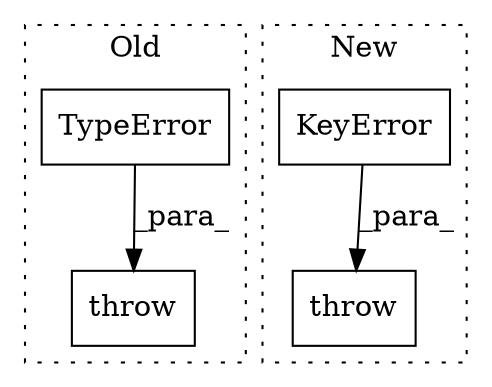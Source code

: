 digraph G {
subgraph cluster0 {
1 [label="TypeError" a="32" s="13083,13165" l="10,1" shape="box"];
3 [label="throw" a="53" s="13077" l="6" shape="box"];
label = "Old";
style="dotted";
}
subgraph cluster1 {
2 [label="KeyError" a="32" s="12644" l="10" shape="box"];
4 [label="throw" a="53" s="12638" l="6" shape="box"];
label = "New";
style="dotted";
}
1 -> 3 [label="_para_"];
2 -> 4 [label="_para_"];
}